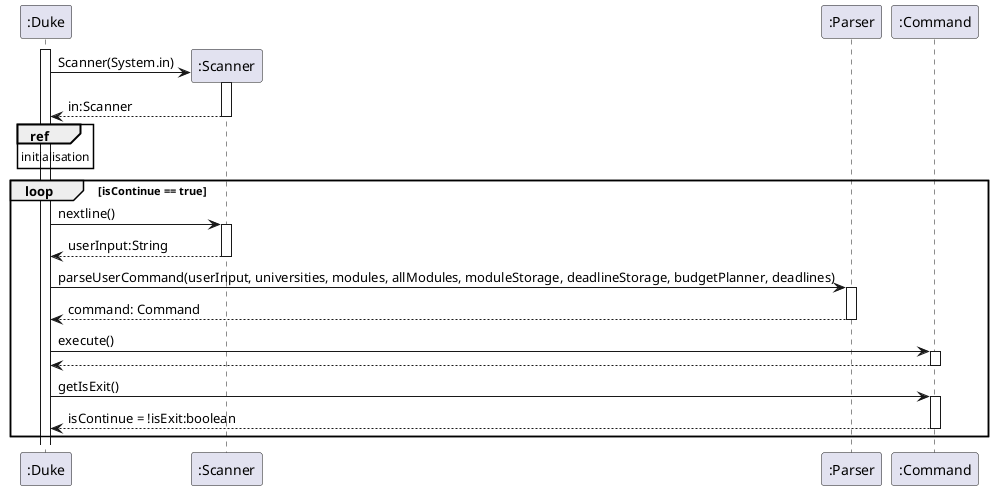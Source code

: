 @startuml
'https://plantuml.com/sequence-diagram


activate ":Duke"
create ":Scanner"
":Duke" -> ":Scanner" : Scanner(System.in)
activate ":Scanner"
":Duke" <-- ":Scanner" : in:Scanner
deactivate ":Scanner"
ref over ":Duke"
initialisation
end
loop isContinue == true
":Duke" -> ":Scanner" : nextline()
activate ":Scanner"
":Duke" <-- ":Scanner" : userInput:String
deactivate ":Scanner"
":Duke" -> ":Parser" : parseUserCommand(userInput, universities, modules, allModules, moduleStorage, deadlineStorage, budgetPlanner, deadlines)
activate ":Parser"
":Duke" <-- ":Parser" : command: Command
deactivate ":Parser"
":Duke" -> ":Command" : execute()
activate ":Command"
":Duke" <-- ":Command"
deactivate ":Command"
":Duke" -> ":Command" : getIsExit()
activate ":Command"
":Duke" <-- ":Command" : isContinue = !isExit:boolean
deactivate ":Command"
end

'":Duke" -> ":Parser"
'activate ":Parser"

@enduml